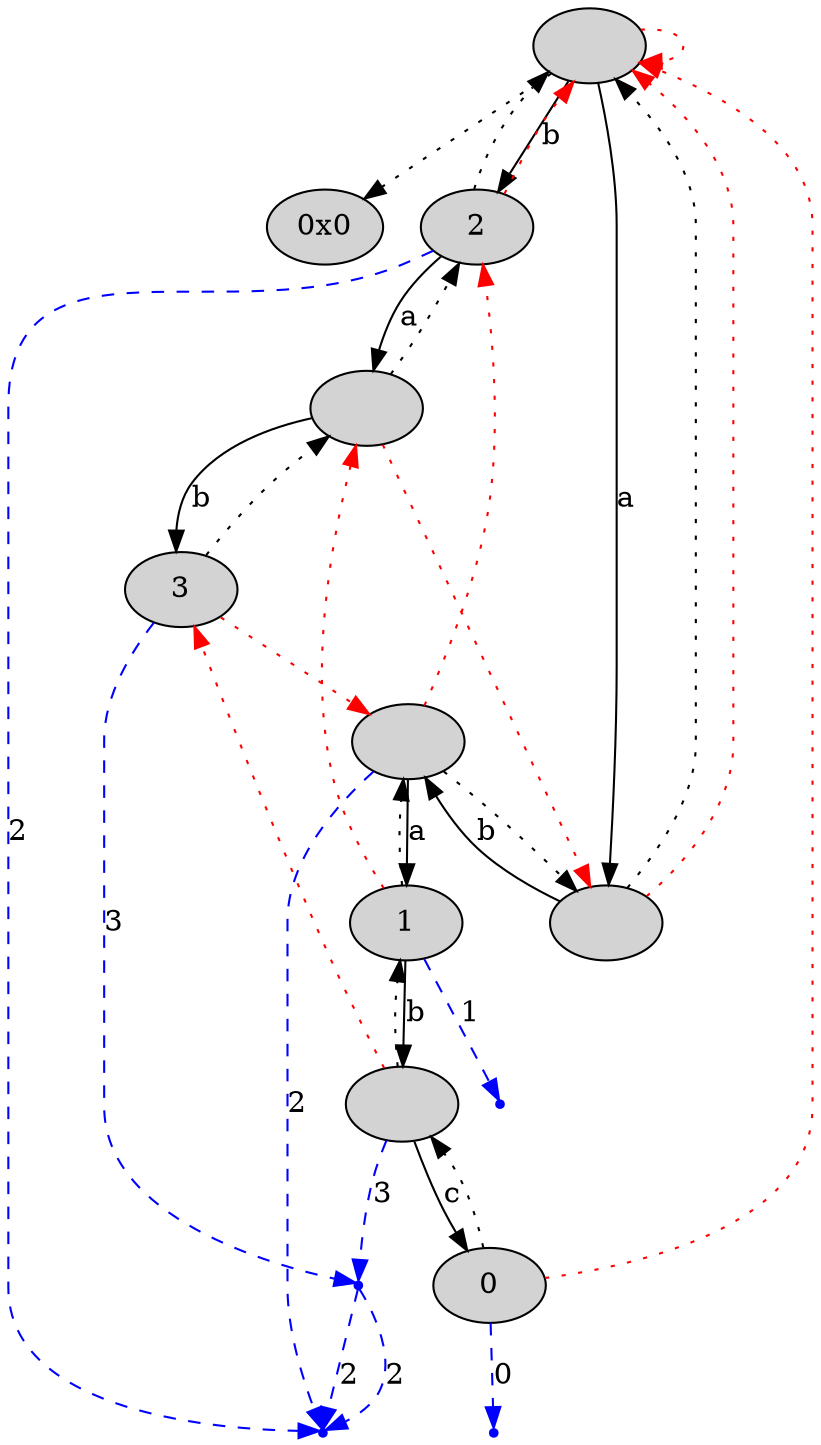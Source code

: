 digraph {
node[style=filled];
"0x7fd680c02ae0" [label=""];
"0x7fd680c02ae0" -> "0x0" [style="dotted"];
"0x7fd680c02ae0" -> "0x7fd680c02c10" [label="b"];
"0x7fd680c02ae0" -> "0x7fd680c02be0" [label="a"];
"0x7fd680c02ae0" -> "0x7fd680c02ae0" [style="dotted", color=red];
"0x7fd680c02c10" [label="2"];
"0x7fd680c02c10" -> "0x7fd680c02ae0" [style="dotted"];
"0x7fd680c02c10" -> "0x7fd680c02c70" [label="a"];
"0x7fd680c02c10" -> "0x7fd680c02ae0" [style="dotted", color=red];
"0x7fd680c02ca0" [color=blue, shape=point];
"0x7fd680c02c10" -> "0x7fd680c02ca0" [style="dashed", color=blue, label=2];
"0x7fd680c02c70" [label=""];
"0x7fd680c02c70" -> "0x7fd680c02c10" [style="dotted"];
"0x7fd680c02c70" -> "0x7fd680c02c40" [label="b"];
"0x7fd680c02c70" -> "0x7fd680c02be0" [style="dotted", color=red];
"0x7fd680c02c40" [label="3"];
"0x7fd680c02c40" -> "0x7fd680c02c70" [style="dotted"];
"0x7fd680c02c40" -> "0x7fd680c02ba0" [style="dotted", color=red];
"0x7fd680c02cb0" [color=blue, shape=point];
"0x7fd680c02c40" -> "0x7fd680c02cb0" [style="dashed", color=blue, label=3];
"0x7fd680c02cb0" -> "0x7fd680c02ca0" [style="dashed", color=blue, label=2];
"0x7fd680c02be0" [label=""];
"0x7fd680c02be0" -> "0x7fd680c02ae0" [style="dotted"];
"0x7fd680c02be0" -> "0x7fd680c02ba0" [label="b"];
"0x7fd680c02be0" -> "0x7fd680c02ae0" [style="dotted", color=red];
"0x7fd680c02ba0" [label=""];
"0x7fd680c02ba0" -> "0x7fd680c02be0" [style="dotted"];
"0x7fd680c02ba0" -> "0x7fd680c02b70" [label="a"];
"0x7fd680c02ba0" -> "0x7fd680c02c10" [style="dotted", color=red];
"0x7fd680c02ca0" [color=blue, shape=point];
"0x7fd680c02ba0" -> "0x7fd680c02ca0" [style="dashed", color=blue, label=2];
"0x7fd680c02b70" [label="1"];
"0x7fd680c02b70" -> "0x7fd680c02ba0" [style="dotted"];
"0x7fd680c02b70" -> "0x7fd680c02b40" [label="b"];
"0x7fd680c02b70" -> "0x7fd680c02c70" [style="dotted", color=red];
"0x7fd680c00640" [color=blue, shape=point];
"0x7fd680c02b70" -> "0x7fd680c00640" [style="dashed", color=blue, label=1];
"0x7fd680c02b40" [label=""];
"0x7fd680c02b40" -> "0x7fd680c02b70" [style="dotted"];
"0x7fd680c02b40" -> "0x7fd680c02b10" [label="c"];
"0x7fd680c02b40" -> "0x7fd680c02c40" [style="dotted", color=red];
"0x7fd680c02cb0" [color=blue, shape=point];
"0x7fd680c02b40" -> "0x7fd680c02cb0" [style="dashed", color=blue, label=3];
"0x7fd680c02cb0" -> "0x7fd680c02ca0" [style="dashed", color=blue, label=2];
"0x7fd680c02b10" [label="0"];
"0x7fd680c02b10" -> "0x7fd680c02b40" [style="dotted"];
"0x7fd680c02b10" -> "0x7fd680c02ae0" [style="dotted", color=red];
"0x7fd680c00650" [color=blue, shape=point];
"0x7fd680c02b10" -> "0x7fd680c00650" [style="dashed", color=blue, label=0];
}

